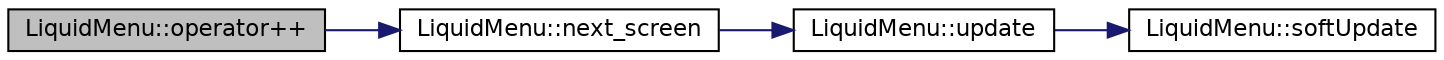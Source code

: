 digraph "LiquidMenu::operator++"
{
  edge [fontname="Helvetica",fontsize="11",labelfontname="Helvetica",labelfontsize="11"];
  node [fontname="Helvetica",fontsize="11",shape=record];
  rankdir="LR";
  Node44 [label="LiquidMenu::operator++",height=0.2,width=0.4,color="black", fillcolor="grey75", style="filled", fontcolor="black"];
  Node44 -> Node45 [color="midnightblue",fontsize="11",style="solid",fontname="Helvetica"];
  Node45 [label="LiquidMenu::next_screen",height=0.2,width=0.4,color="black", fillcolor="white", style="filled",URL="$class_liquid_menu.html#a6046bb5792ad188b25a5b0e2d7e27fc0",tooltip="Switches to the next screen. "];
  Node45 -> Node46 [color="midnightblue",fontsize="11",style="solid",fontname="Helvetica"];
  Node46 [label="LiquidMenu::update",height=0.2,width=0.4,color="black", fillcolor="white", style="filled",URL="$class_liquid_menu.html#af6935b3a7c65918abaf5594e7742af70",tooltip="Prints the current screen to the display. "];
  Node46 -> Node47 [color="midnightblue",fontsize="11",style="solid",fontname="Helvetica"];
  Node47 [label="LiquidMenu::softUpdate",height=0.2,width=0.4,color="black", fillcolor="white", style="filled",URL="$class_liquid_menu.html#a506aa5f8822031096a881aed7c6e45e5",tooltip="Prints the current screen to the display (without clearing). "];
}
